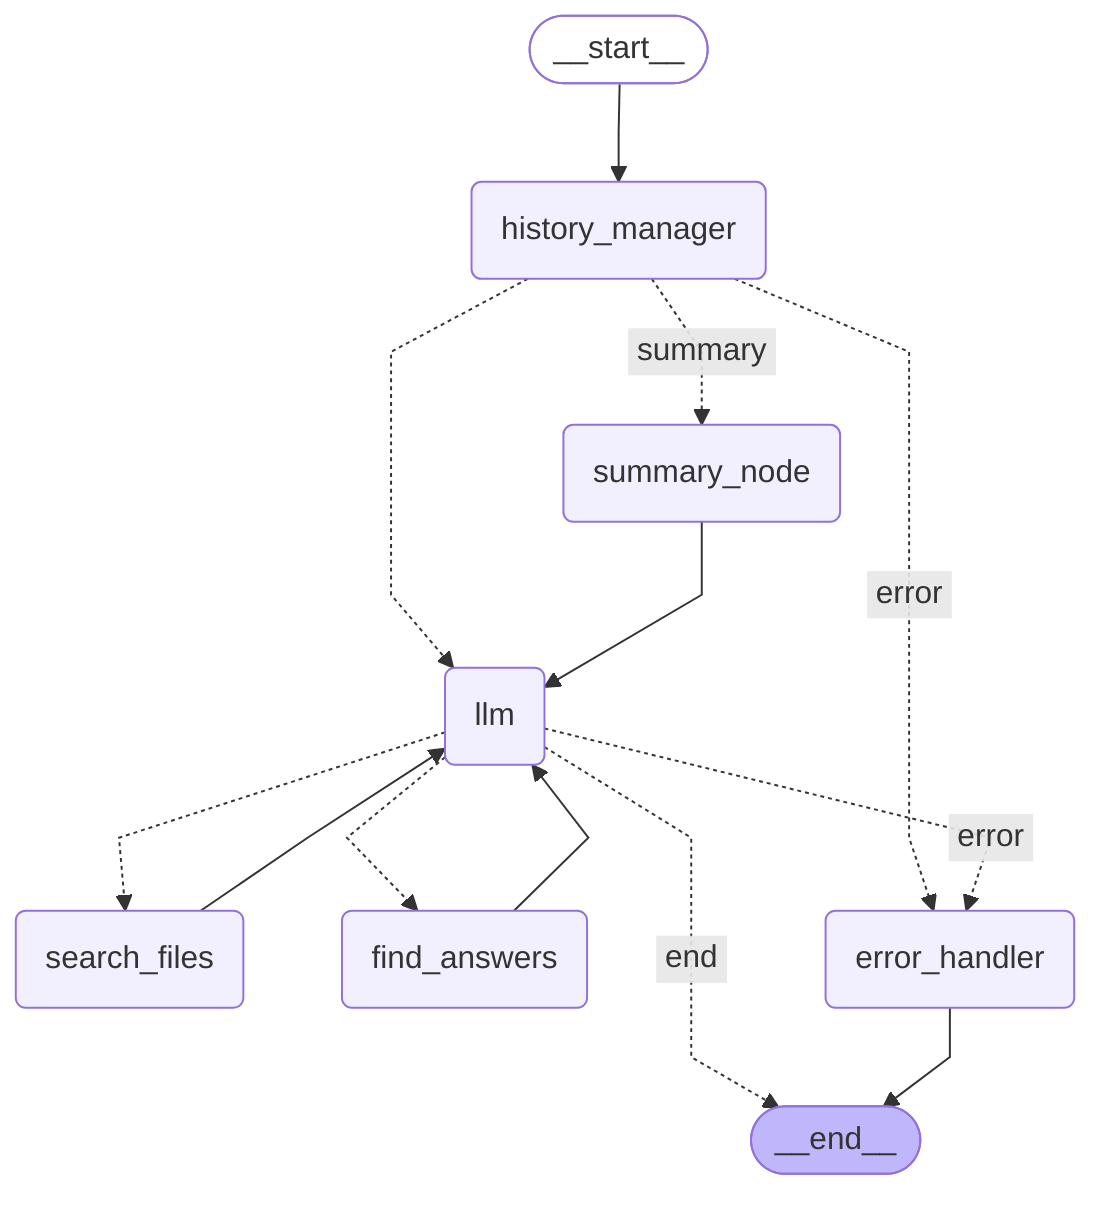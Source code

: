 ---
config:
  flowchart:
    curve: linear
---
graph TD;
	__start__([<p>__start__</p>]):::first
	history_manager(history_manager)
	llm(llm)
	search_files(search_files)
	find_answers(find_answers)
	summary_node(summary_node)
	error_handler(error_handler)
	__end__([<p>__end__</p>]):::last
	__start__ --> history_manager;
	find_answers --> llm;
	history_manager -. &nbsp;error&nbsp; .-> error_handler;
	history_manager -.-> llm;
	history_manager -. &nbsp;summary&nbsp; .-> summary_node;
	llm -. &nbsp;end&nbsp; .-> __end__;
	llm -. &nbsp;error&nbsp; .-> error_handler;
	llm -.-> find_answers;
	llm -.-> search_files;
	search_files --> llm;
	summary_node --> llm;
	error_handler --> __end__;
	classDef default fill:#f2f0ff,line-height:1.2
	classDef first fill-opacity:0
	classDef last fill:#bfb6fc